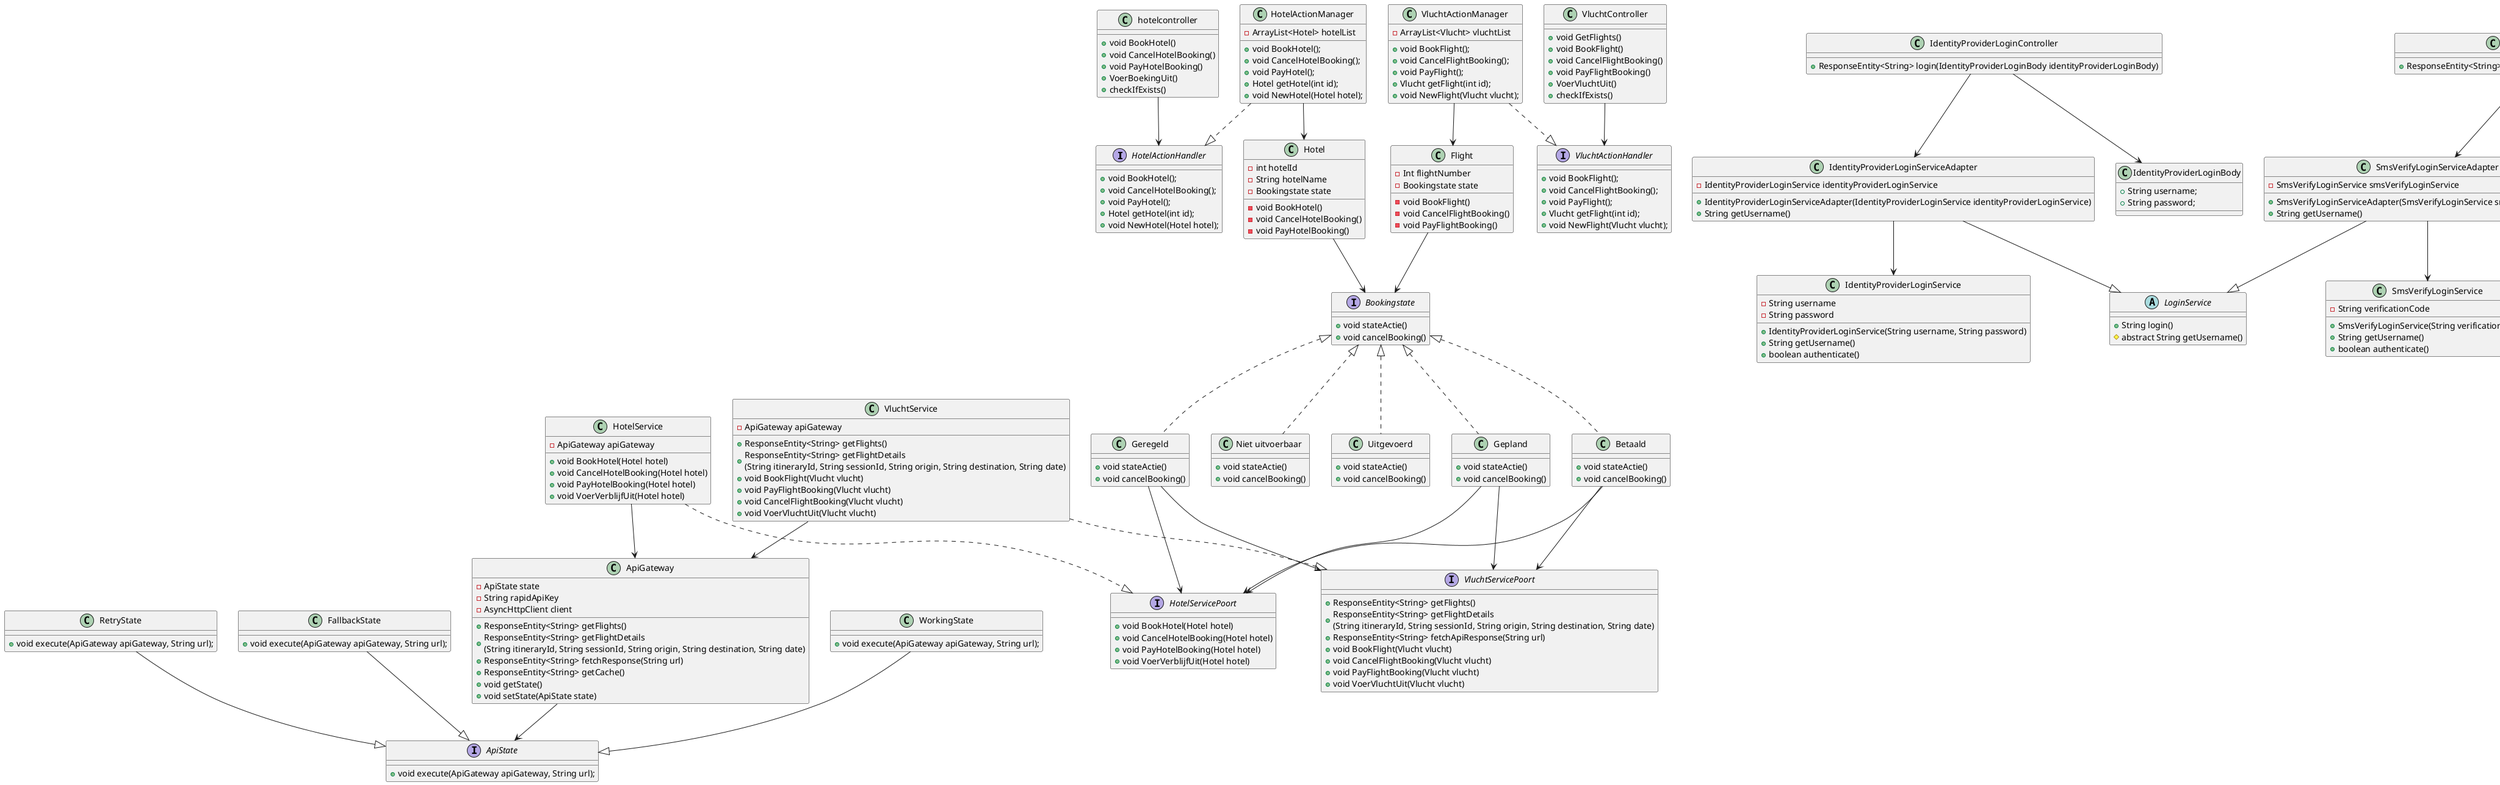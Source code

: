 @startuml

'interfaces
interface "HotelActionHandler"{
+ void BookHotel();
+ void CancelHotelBooking();
+ void PayHotel();
+ Hotel getHotel(int id);
+ void NewHotel(Hotel hotel);
}
interface "VluchtActionHandler"{
+ void BookFlight();
+ void CancelFlightBooking();
+ void PayFlight();
+ Vlucht getFlight(int id);
+ void NewFlight(Vlucht vlucht);
}
interface "VluchtServicePoort"{
+ ResponseEntity<String> getFlights()
+ ResponseEntity<String> getFlightDetails\n(String itineraryId, String sessionId, String origin, String destination, String date)
+ ResponseEntity<String> fetchApiResponse(String url)
+ void BookFlight(Vlucht vlucht)
+ void CancelFlightBooking(Vlucht vlucht)
+ void PayFlightBooking(Vlucht vlucht)
+ void VoerVluchtUit(Vlucht vlucht)
}
interface "HotelServicePoort"{
+ void BookHotel(Hotel hotel)
+ void CancelHotelBooking(Hotel hotel)
+ void PayHotelBooking(Hotel hotel)
+ void VoerVerblijfUit(Hotel hotel)
}
interface "Bookingstate" {
+ void stateActie()
+ void cancelBooking()
}
interface ApiState {
+ void execute(ApiGateway apiGateway, String url);
}
'classes
class "hotelcontroller" {
+ void BookHotel()
+ void CancelHotelBooking()
+ void PayHotelBooking()
+ VoerBoekingUit()
+ checkIfExists()
}
class "HotelService"{
- ApiGateway apiGateway
+ void BookHotel(Hotel hotel)
+ void CancelHotelBooking(Hotel hotel)
+ void PayHotelBooking(Hotel hotel)
+ void VoerVerblijfUit(Hotel hotel)
}
class "VluchtController"{
+ void GetFlights()
+ void BookFlight()
+ void CancelFlightBooking()
+ void PayFlightBooking()
+ VoerVluchtUit()
+ checkIfExists()
}
class "VluchtService"{
- ApiGateway apiGateway
+ ResponseEntity<String> getFlights()
+ ResponseEntity<String> getFlightDetails\n(String itineraryId, String sessionId, String origin, String destination, String date)
+ void BookFlight(Vlucht vlucht)
+ void PayFlightBooking(Vlucht vlucht)
+ void CancelFlightBooking(Vlucht vlucht)
+ void VoerVluchtUit(Vlucht vlucht)
}
class WorkingState {
    + void execute(ApiGateway apiGateway, String url);
}
class RetryState {
    + void execute(ApiGateway apiGateway, String url);
}

class FallbackState {
    + void execute(ApiGateway apiGateway, String url);
}
class ApiGateway{
    - ApiState state
    - String rapidApiKey
    - AsyncHttpClient client
    + ResponseEntity<String> getFlights()
    + ResponseEntity<String> getFlightDetails\n(String itineraryId, String sessionId, String origin, String destination, String date)
    + ResponseEntity<String> fetchResponse(String url)
    + ResponseEntity<String> getCache()
    + void getState()
    + void setState(ApiState state)
}

class "HotelActionManager"{
- ArrayList<Hotel> hotelList
+ void BookHotel();
+ void CancelHotelBooking();
+ void PayHotel();
+ Hotel getHotel(int id);
+ void NewHotel(Hotel hotel);
}
class "VluchtActionManager"{
- ArrayList<Vlucht> vluchtList
+ void BookFlight();
+ void CancelFlightBooking();
+ void PayFlight();
+ Vlucht getFlight(int id);
+ void NewFlight(Vlucht vlucht);
}
class "Gepland" {
+ void stateActie()
+ void cancelBooking()
}
class "Geregeld" {
+ void stateActie()
+ void cancelBooking()
}
class "Betaald" {
+ void stateActie()
+ void cancelBooking()
}
class "Niet uitvoerbaar" {
+ void stateActie()
+ void cancelBooking()
}
class "Uitgevoerd" {
+ void stateActie()
+ void cancelBooking()
}
class "Hotel" {
- int hotelId
- String hotelName
- Bookingstate state
- void BookHotel()
- void CancelHotelBooking()
- void PayHotelBooking()
}
class "Flight" {
- Int flightNumber
- Bookingstate state
- void BookFlight()
- void CancelFlightBooking()
- void PayFlightBooking()
}

class IdentityProviderLoginController {
    +ResponseEntity<String> login(IdentityProviderLoginBody identityProviderLoginBody)
}

class SmsVerifyLoginController {
    +ResponseEntity<String> login(SmsVerifyLoginBody smsVerifyLoginBody)
}

abstract class LoginService {
    +String login()
    #abstract String getUsername()
}

class IdentityProviderLoginService {
    -String username
    -String password
    +IdentityProviderLoginService(String username, String password)
    +String getUsername()
    +boolean authenticate()
}

class IdentityProviderLoginServiceAdapter {
    -IdentityProviderLoginService identityProviderLoginService
    +IdentityProviderLoginServiceAdapter(IdentityProviderLoginService identityProviderLoginService)
    +String getUsername()
}

class SmsVerifyLoginService {
    -String verificationCode
    +SmsVerifyLoginService(String verificationCode)
    +String getUsername()
    +boolean authenticate()
}

class SmsVerifyLoginServiceAdapter {
    -SmsVerifyLoginService smsVerifyLoginService
    +SmsVerifyLoginServiceAdapter(SmsVerifyLoginService smsVerifyLoginService)
    +String getUsername()
}

class IdentityProviderLoginBody {
    +String username;
    +String password;
}

class SmsVerifyLoginBody {
    +String verificationCode;
}

'relaties
"hotelcontroller" --> "HotelActionHandler"
"HotelService" 	..|> "HotelServicePoort"
"VluchtController" --> "VluchtActionHandler"
"VluchtService" ..|> "VluchtServicePoort"
"VluchtService" --> "ApiGateway"
"HotelService" --> "ApiGateway"
"HotelActionManager" ..|> "HotelActionHandler"
"VluchtActionManager" ..|> "VluchtActionHandler"
"Gepland" --> "HotelServicePoort"
"Gepland" --> "VluchtServicePoort"
"Geregeld" --> "HotelServicePoort"
"Geregeld" --> "VluchtServicePoort"
"Betaald" --> "HotelServicePoort"
"Betaald" --> "VluchtServicePoort"
"Flight" --> "Bookingstate"
"Hotel" --> "Bookingstate"
"Bookingstate" <|.. "Gepland"
"Bookingstate" <|.. "Geregeld"
"Bookingstate" <|.. "Betaald"
"Bookingstate" <|.. "Niet uitvoerbaar"
"Bookingstate" <|.. "Uitgevoerd"
"VluchtActionManager" --> "Flight"
"HotelActionManager" --> "Hotel"
"ApiGateway" --> "ApiState"
"WorkingState" --|> "ApiState"
"RetryState" --|> "ApiState"
"FallbackState" --|> "ApiState"
IdentityProviderLoginController --> IdentityProviderLoginServiceAdapter
IdentityProviderLoginController --> IdentityProviderLoginBody
IdentityProviderLoginServiceAdapter --|> LoginService
IdentityProviderLoginServiceAdapter --> IdentityProviderLoginService
SmsVerifyLoginController --> SmsVerifyLoginServiceAdapter
SmsVerifyLoginController --> SmsVerifyLoginBody
SmsVerifyLoginServiceAdapter --|> LoginService
SmsVerifyLoginServiceAdapter --> SmsVerifyLoginService

@enduml
